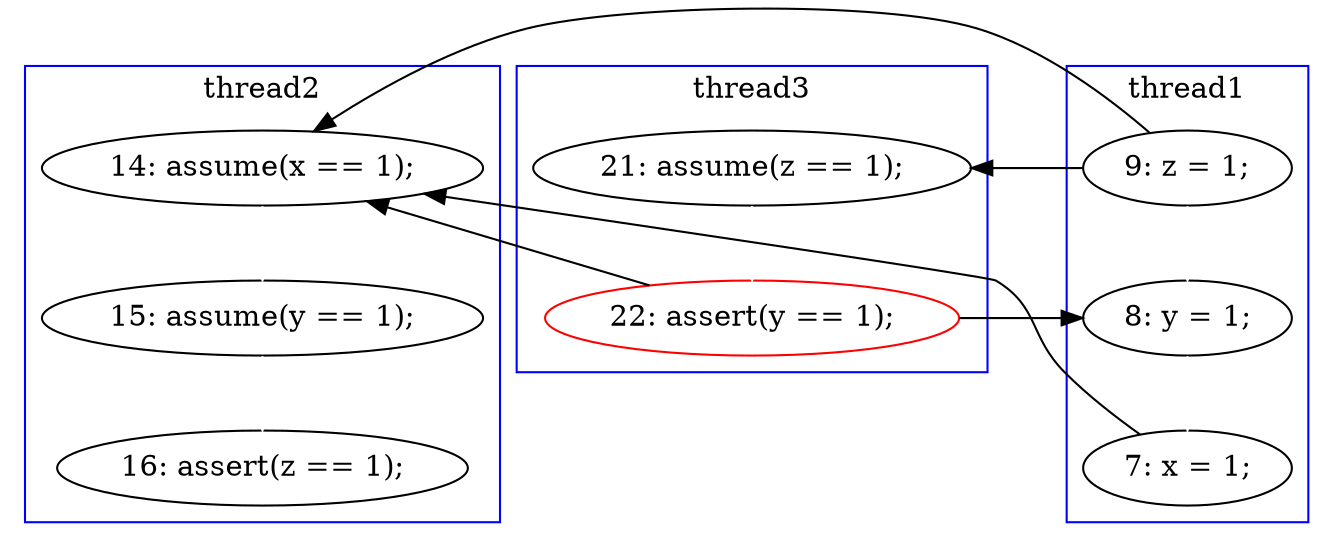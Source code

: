 digraph Counterexample {
	20 -> 22 [color = white, style = solid]
	8 -> 15 [color = white, style = solid]
	14 -> 18 [color = black, style = solid, constraint = false]
	14 -> 15 [color = black, style = solid, constraint = false]
	18 -> 20 [color = white, style = solid]
	13 -> 14 [color = white, style = solid]
	8 -> 18 [color = black, style = solid, constraint = false]
	16 -> 18 [color = black, style = solid, constraint = false]
	8 -> 13 [color = black, style = solid, constraint = false]
	15 -> 16 [color = white, style = solid]
	subgraph cluster3 {
		label = thread3
		color = blue
		14  [label = "22: assert(y == 1);", color = red]
		13  [label = "21: assume(z == 1);"]
	}
	subgraph cluster1 {
		label = thread1
		color = blue
		16  [label = "7: x = 1;"]
		15  [label = "8: y = 1;"]
		8  [label = "9: z = 1;"]
	}
	subgraph cluster2 {
		label = thread2
		color = blue
		20  [label = "15: assume(y == 1);"]
		22  [label = "16: assert(z == 1);"]
		18  [label = "14: assume(x == 1);"]
	}
}